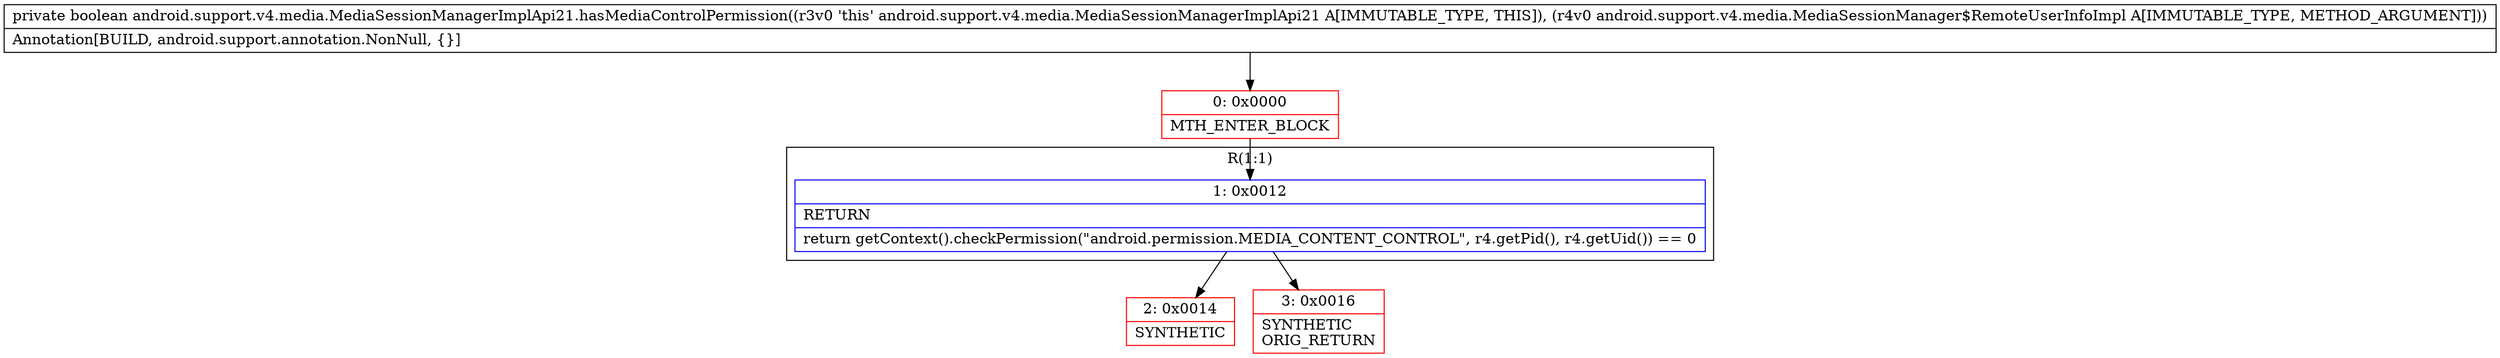 digraph "CFG forandroid.support.v4.media.MediaSessionManagerImplApi21.hasMediaControlPermission(Landroid\/support\/v4\/media\/MediaSessionManager$RemoteUserInfoImpl;)Z" {
subgraph cluster_Region_1236424165 {
label = "R(1:1)";
node [shape=record,color=blue];
Node_1 [shape=record,label="{1\:\ 0x0012|RETURN\l|return getContext().checkPermission(\"android.permission.MEDIA_CONTENT_CONTROL\", r4.getPid(), r4.getUid()) == 0\l}"];
}
Node_0 [shape=record,color=red,label="{0\:\ 0x0000|MTH_ENTER_BLOCK\l}"];
Node_2 [shape=record,color=red,label="{2\:\ 0x0014|SYNTHETIC\l}"];
Node_3 [shape=record,color=red,label="{3\:\ 0x0016|SYNTHETIC\lORIG_RETURN\l}"];
MethodNode[shape=record,label="{private boolean android.support.v4.media.MediaSessionManagerImplApi21.hasMediaControlPermission((r3v0 'this' android.support.v4.media.MediaSessionManagerImplApi21 A[IMMUTABLE_TYPE, THIS]), (r4v0 android.support.v4.media.MediaSessionManager$RemoteUserInfoImpl A[IMMUTABLE_TYPE, METHOD_ARGUMENT]))  | Annotation[BUILD, android.support.annotation.NonNull, \{\}]\l}"];
MethodNode -> Node_0;
Node_1 -> Node_2;
Node_1 -> Node_3;
Node_0 -> Node_1;
}

